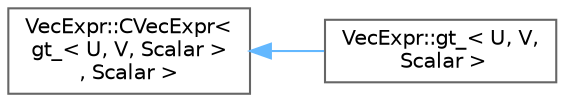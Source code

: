 digraph "Graphical Class Hierarchy"
{
 // LATEX_PDF_SIZE
  bgcolor="transparent";
  edge [fontname=Helvetica,fontsize=10,labelfontname=Helvetica,labelfontsize=10];
  node [fontname=Helvetica,fontsize=10,shape=box,height=0.2,width=0.4];
  rankdir="LR";
  Node0 [id="Node000000",label="VecExpr::CVecExpr\<\l gt_\< U, V, Scalar \>\l, Scalar \>",height=0.2,width=0.4,color="grey40", fillcolor="white", style="filled",URL="$classVecExpr_1_1CVecExpr.html",tooltip=" "];
  Node0 -> Node1 [id="edge463_Node000000_Node000001",dir="back",color="steelblue1",style="solid",tooltip=" "];
  Node1 [id="Node000001",label="VecExpr::gt_\< U, V,\l Scalar \>",height=0.2,width=0.4,color="grey40", fillcolor="white", style="filled",URL="$classVecExpr_1_1gt__.html",tooltip=" "];
}
